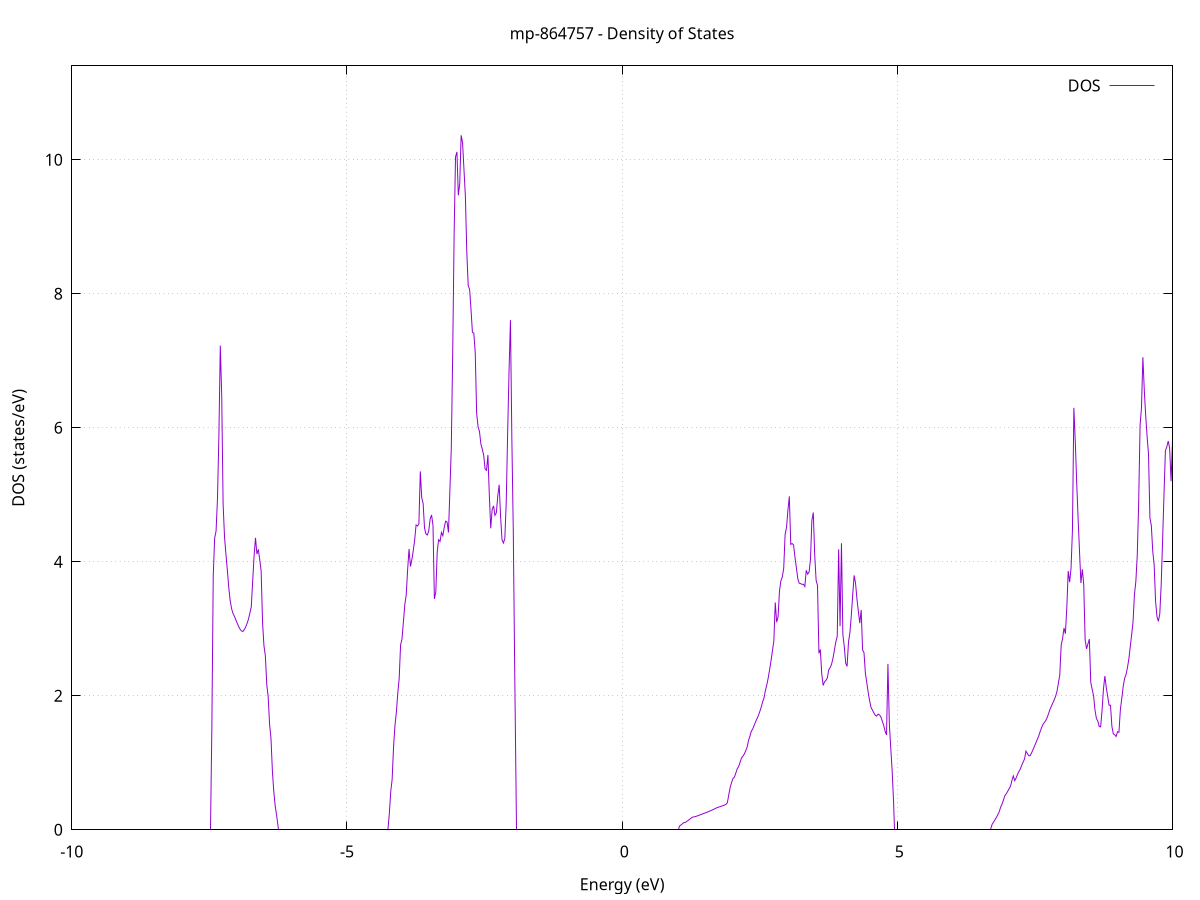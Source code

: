 set title 'mp-864757 - Density of States'
set xlabel 'Energy (eV)'
set ylabel 'DOS (states/eV)'
set grid
set xrange [-10:10]
set yrange [0:11.403]
set xzeroaxis lt -1
set terminal png size 800,600
set output 'mp-864757_dos_gnuplot.png'
plot '-' using 1:2 with lines title 'DOS'
-21.864400 0.000000
-21.838800 0.000000
-21.813200 0.000000
-21.787600 0.000000
-21.762000 0.000000
-21.736400 0.000000
-21.710800 0.000000
-21.685200 0.000000
-21.659600 0.000000
-21.634000 0.000000
-21.608400 0.000000
-21.582800 0.000000
-21.557200 0.000000
-21.531700 0.000000
-21.506100 0.000000
-21.480500 0.000000
-21.454900 0.000000
-21.429300 0.000000
-21.403700 0.000000
-21.378100 0.000000
-21.352500 0.000000
-21.326900 0.000000
-21.301300 0.000000
-21.275700 0.000000
-21.250100 0.000000
-21.224500 0.000000
-21.198900 0.000000
-21.173300 0.000000
-21.147800 0.000000
-21.122200 0.000000
-21.096600 0.000000
-21.071000 0.000000
-21.045400 0.000000
-21.019800 0.000000
-20.994200 0.000000
-20.968600 0.000000
-20.943000 0.000000
-20.917400 0.000000
-20.891800 0.000000
-20.866200 0.000000
-20.840600 0.000000
-20.815000 0.000000
-20.789400 0.000000
-20.763900 0.000000
-20.738300 0.000000
-20.712700 0.000000
-20.687100 0.000000
-20.661500 0.000000
-20.635900 0.000000
-20.610300 0.000000
-20.584700 0.000000
-20.559100 0.000000
-20.533500 0.000000
-20.507900 0.000000
-20.482300 0.000000
-20.456700 0.000000
-20.431100 0.000000
-20.405500 0.000000
-20.380000 0.000000
-20.354400 0.000000
-20.328800 0.000000
-20.303200 0.000000
-20.277600 0.000000
-20.252000 0.000000
-20.226400 0.000000
-20.200800 0.000000
-20.175200 0.000000
-20.149600 0.000000
-20.124000 0.000000
-20.098400 0.000000
-20.072800 0.000000
-20.047200 0.000000
-20.021600 0.000000
-19.996100 0.000000
-19.970500 0.000000
-19.944900 0.000000
-19.919300 0.000000
-19.893700 0.000000
-19.868100 0.000000
-19.842500 0.000000
-19.816900 0.000000
-19.791300 0.000000
-19.765700 0.000000
-19.740100 0.000000
-19.714500 0.000000
-19.688900 0.000000
-19.663300 0.000000
-19.637700 0.000000
-19.612200 0.000000
-19.586600 0.000000
-19.561000 0.000000
-19.535400 0.846500
-19.509800 3.127500
-19.484200 5.750500
-19.458600 6.054500
-19.433000 7.153900
-19.407400 8.045000
-19.381800 7.130400
-19.356200 6.460600
-19.330600 5.521800
-19.305000 4.906400
-19.279400 4.466000
-19.253800 4.225200
-19.228200 3.994500
-19.202700 3.845400
-19.177100 3.681500
-19.151500 3.558200
-19.125900 3.434600
-19.100300 3.277100
-19.074700 3.164000
-19.049100 3.095900
-19.023500 3.056000
-18.997900 3.075300
-18.972300 3.112100
-18.946700 3.156600
-18.921100 3.193500
-18.895500 3.216400
-18.869900 3.229900
-18.844300 3.235700
-18.818800 3.228400
-18.793200 4.001400
-18.767600 3.861000
-18.742000 3.787000
-18.716400 3.777400
-18.690800 3.021200
-18.665200 2.540300
-18.639600 2.289700
-18.614000 2.066000
-18.588400 1.884400
-18.562800 1.732300
-18.537200 2.079500
-18.511600 1.157500
-18.486000 0.911900
-18.460400 0.715100
-18.434900 0.440000
-18.409300 0.248600
-18.383700 0.106300
-18.358100 0.070400
-18.332500 0.000000
-18.306900 0.000000
-18.281300 0.000000
-18.255700 0.000000
-18.230100 0.000000
-18.204500 0.375900
-18.178900 1.282900
-18.153300 3.238400
-18.127700 4.557600
-18.102100 10.189500
-18.076500 11.089600
-18.051000 14.507300
-18.025400 15.852500
-17.999800 18.261600
-17.974200 17.901100
-17.948600 18.452800
-17.923000 22.254000
-17.897400 28.751800
-17.871800 35.662700
-17.846200 74.125000
-17.820600 33.801400
-17.795000 13.317000
-17.769400 1.325500
-17.743800 0.556200
-17.718200 0.639700
-17.692600 0.879600
-17.667100 1.072500
-17.641500 1.419000
-17.615900 1.869200
-17.590300 1.904400
-17.564700 2.068500
-17.539100 2.195400
-17.513500 2.431100
-17.487900 2.750500
-17.462300 3.088300
-17.436700 3.866800
-17.411100 3.662100
-17.385500 3.902800
-17.359900 3.479700
-17.334300 2.988300
-17.308700 2.911500
-17.283200 2.840900
-17.257600 2.763000
-17.232000 2.669900
-17.206400 2.541900
-17.180800 2.411800
-17.155200 2.307200
-17.129600 2.274900
-17.104000 2.275900
-17.078400 2.277000
-17.052800 2.281800
-17.027200 2.292200
-17.001600 2.303100
-16.976000 2.345500
-16.950400 2.418400
-16.924800 2.475500
-16.899300 2.525400
-16.873700 2.587800
-16.848100 2.633400
-16.822500 2.648400
-16.796900 2.648900
-16.771300 2.649500
-16.745700 2.650100
-16.720100 2.650700
-16.694500 2.706900
-16.668900 2.804900
-16.643300 3.243700
-16.617700 3.638000
-16.592100 4.035300
-16.566500 4.513000
-16.540900 4.642100
-16.515300 5.089800
-16.489800 6.589600
-16.464200 7.225100
-16.438600 5.489200
-16.413000 4.433900
-16.387400 0.000000
-16.361800 0.000000
-16.336200 0.000000
-16.310600 0.000000
-16.285000 0.000000
-16.259400 0.000000
-16.233800 0.000000
-16.208200 0.000000
-16.182600 0.000000
-16.157000 0.000000
-16.131400 0.000000
-16.105900 0.000000
-16.080300 0.000000
-16.054700 0.000000
-16.029100 0.000000
-16.003500 0.000000
-15.977900 0.000000
-15.952300 0.000000
-15.926700 0.000000
-15.901100 0.000000
-15.875500 0.000000
-15.849900 0.000000
-15.824300 0.000000
-15.798700 0.000000
-15.773100 0.000000
-15.747500 0.000000
-15.722000 0.000000
-15.696400 0.000000
-15.670800 0.000000
-15.645200 0.000000
-15.619600 0.000000
-15.594000 0.000000
-15.568400 0.000000
-15.542800 0.000000
-15.517200 0.000000
-15.491600 0.000000
-15.466000 0.000000
-15.440400 0.000000
-15.414800 0.000000
-15.389200 0.000000
-15.363600 0.000000
-15.338100 0.000000
-15.312500 0.000000
-15.286900 0.000000
-15.261300 0.000000
-15.235700 0.000000
-15.210100 0.000000
-15.184500 0.000000
-15.158900 0.000000
-15.133300 0.000000
-15.107700 0.000000
-15.082100 0.000000
-15.056500 0.000000
-15.030900 0.000000
-15.005300 0.000000
-14.979700 0.000000
-14.954200 0.000000
-14.928600 0.000000
-14.903000 0.000000
-14.877400 0.000000
-14.851800 0.000000
-14.826200 0.000000
-14.800600 0.000000
-14.775000 0.000000
-14.749400 0.000000
-14.723800 0.000000
-14.698200 0.000000
-14.672600 0.000000
-14.647000 0.000000
-14.621400 0.000000
-14.595800 0.000000
-14.570300 0.000000
-14.544700 0.000000
-14.519100 0.000000
-14.493500 0.000000
-14.467900 0.000000
-14.442300 0.000000
-14.416700 0.000000
-14.391100 0.000000
-14.365500 0.000000
-14.339900 0.000000
-14.314300 0.000000
-14.288700 0.000000
-14.263100 0.000000
-14.237500 0.000000
-14.211900 0.000000
-14.186400 0.000000
-14.160800 0.000000
-14.135200 0.000000
-14.109600 0.000000
-14.084000 0.000000
-14.058400 0.000000
-14.032800 0.000000
-14.007200 0.000000
-13.981600 0.000000
-13.956000 0.000000
-13.930400 0.000000
-13.904800 0.000000
-13.879200 0.000000
-13.853600 0.000000
-13.828000 0.000000
-13.802500 0.000000
-13.776900 0.000000
-13.751300 0.000000
-13.725700 0.000000
-13.700100 0.000000
-13.674500 0.000000
-13.648900 0.000000
-13.623300 0.000000
-13.597700 0.000000
-13.572100 0.000000
-13.546500 0.000000
-13.520900 0.000000
-13.495300 0.000000
-13.469700 0.000000
-13.444100 0.000000
-13.418500 0.000000
-13.393000 0.000000
-13.367400 0.000000
-13.341800 0.000000
-13.316200 0.000000
-13.290600 0.000000
-13.265000 0.000000
-13.239400 0.000000
-13.213800 0.000000
-13.188200 0.000000
-13.162600 0.000000
-13.137000 0.000000
-13.111400 0.000000
-13.085800 0.000000
-13.060200 0.000000
-13.034600 0.000000
-13.009100 0.000000
-12.983500 0.000000
-12.957900 0.000000
-12.932300 0.000000
-12.906700 0.000000
-12.881100 0.000000
-12.855500 0.000000
-12.829900 0.000000
-12.804300 0.000000
-12.778700 0.000000
-12.753100 0.000000
-12.727500 0.000000
-12.701900 0.000000
-12.676300 0.000000
-12.650700 0.000000
-12.625200 0.000000
-12.599600 0.000000
-12.574000 0.000000
-12.548400 0.000000
-12.522800 0.000000
-12.497200 0.000000
-12.471600 0.000000
-12.446000 0.000000
-12.420400 0.000000
-12.394800 0.000000
-12.369200 0.000000
-12.343600 0.000000
-12.318000 0.000000
-12.292400 0.000000
-12.266800 0.000000
-12.241300 0.000000
-12.215700 0.000000
-12.190100 0.000000
-12.164500 0.000000
-12.138900 0.000000
-12.113300 0.000000
-12.087700 0.000000
-12.062100 0.000000
-12.036500 0.000000
-12.010900 0.000000
-11.985300 0.000000
-11.959700 0.000000
-11.934100 0.000000
-11.908500 0.000000
-11.882900 0.000000
-11.857400 0.000000
-11.831800 0.000000
-11.806200 0.000000
-11.780600 0.000000
-11.755000 0.000000
-11.729400 0.000000
-11.703800 0.000000
-11.678200 0.000000
-11.652600 0.000000
-11.627000 0.000000
-11.601400 0.000000
-11.575800 0.000000
-11.550200 0.000000
-11.524600 0.000000
-11.499000 0.000000
-11.473500 0.000000
-11.447900 0.000000
-11.422300 0.000000
-11.396700 0.000000
-11.371100 0.000000
-11.345500 0.000000
-11.319900 0.000000
-11.294300 0.000000
-11.268700 0.000000
-11.243100 0.000000
-11.217500 0.000000
-11.191900 0.000000
-11.166300 0.000000
-11.140700 0.000000
-11.115100 0.000000
-11.089600 0.000000
-11.064000 0.000000
-11.038400 0.000000
-11.012800 0.000000
-10.987200 0.000000
-10.961600 0.000000
-10.936000 0.000000
-10.910400 0.000000
-10.884800 0.000000
-10.859200 0.000000
-10.833600 0.000000
-10.808000 0.000000
-10.782400 0.000000
-10.756800 0.000000
-10.731200 0.000000
-10.705600 0.000000
-10.680100 0.000000
-10.654500 0.000000
-10.628900 0.000000
-10.603300 0.000000
-10.577700 0.000000
-10.552100 0.000000
-10.526500 0.000000
-10.500900 0.000000
-10.475300 0.000000
-10.449700 0.000000
-10.424100 0.000000
-10.398500 0.000000
-10.372900 0.000000
-10.347300 0.000000
-10.321700 0.000000
-10.296200 0.000000
-10.270600 0.000000
-10.245000 0.000000
-10.219400 0.000000
-10.193800 0.000000
-10.168200 0.000000
-10.142600 0.000000
-10.117000 0.000000
-10.091400 0.000000
-10.065800 0.000000
-10.040200 0.000000
-10.014600 0.000000
-9.989000 0.000000
-9.963400 0.000000
-9.937800 0.000000
-9.912300 0.000000
-9.886700 0.000000
-9.861100 0.000000
-9.835500 0.000000
-9.809900 0.000000
-9.784300 0.000000
-9.758700 0.000000
-9.733100 0.000000
-9.707500 0.000000
-9.681900 0.000000
-9.656300 0.000000
-9.630700 0.000000
-9.605100 0.000000
-9.579500 0.000000
-9.553900 0.000000
-9.528400 0.000000
-9.502800 0.000000
-9.477200 0.000000
-9.451600 0.000000
-9.426000 0.000000
-9.400400 0.000000
-9.374800 0.000000
-9.349200 0.000000
-9.323600 0.000000
-9.298000 0.000000
-9.272400 0.000000
-9.246800 0.000000
-9.221200 0.000000
-9.195600 0.000000
-9.170000 0.000000
-9.144500 0.000000
-9.118900 0.000000
-9.093300 0.000000
-9.067700 0.000000
-9.042100 0.000000
-9.016500 0.000000
-8.990900 0.000000
-8.965300 0.000000
-8.939700 0.000000
-8.914100 0.000000
-8.888500 0.000000
-8.862900 0.000000
-8.837300 0.000000
-8.811700 0.000000
-8.786100 0.000000
-8.760600 0.000000
-8.735000 0.000000
-8.709400 0.000000
-8.683800 0.000000
-8.658200 0.000000
-8.632600 0.000000
-8.607000 0.000000
-8.581400 0.000000
-8.555800 0.000000
-8.530200 0.000000
-8.504600 0.000000
-8.479000 0.000000
-8.453400 0.000000
-8.427800 0.000000
-8.402200 0.000000
-8.376700 0.000000
-8.351100 0.000000
-8.325500 0.000000
-8.299900 0.000000
-8.274300 0.000000
-8.248700 0.000000
-8.223100 0.000000
-8.197500 0.000000
-8.171900 0.000000
-8.146300 0.000000
-8.120700 0.000000
-8.095100 0.000000
-8.069500 0.000000
-8.043900 0.000000
-8.018300 0.000000
-7.992800 0.000000
-7.967200 0.000000
-7.941600 0.000000
-7.916000 0.000000
-7.890400 0.000000
-7.864800 0.000000
-7.839200 0.000000
-7.813600 0.000000
-7.788000 0.000000
-7.762400 0.000000
-7.736800 0.000000
-7.711200 0.000000
-7.685600 0.000000
-7.660000 0.000000
-7.634400 0.000000
-7.608800 0.000000
-7.583300 0.000000
-7.557700 0.000000
-7.532100 0.000000
-7.506500 0.000000
-7.480900 0.000000
-7.455300 1.517500
-7.429700 3.795400
-7.404100 4.355400
-7.378500 4.458900
-7.352900 4.940000
-7.327300 5.883600
-7.301700 7.227600
-7.276100 6.491300
-7.250500 4.857900
-7.224900 4.372800
-7.199400 4.114100
-7.173800 3.881500
-7.148200 3.617900
-7.122600 3.424600
-7.097000 3.302900
-7.071400 3.230200
-7.045800 3.186300
-7.020200 3.136700
-6.994600 3.085200
-6.969000 3.035600
-6.943400 2.995100
-6.917800 2.969600
-6.892200 2.959300
-6.866600 2.986400
-6.841000 3.026900
-6.815500 3.079700
-6.789900 3.142600
-6.764300 3.235300
-6.738700 3.325600
-6.713100 3.714500
-6.687500 4.091600
-6.661900 4.358100
-6.636300 4.115300
-6.610700 4.185300
-6.585100 4.032300
-6.559500 3.864600
-6.533900 3.098200
-6.508300 2.745700
-6.482700 2.596800
-6.457100 2.166200
-6.431600 1.984600
-6.406000 1.572200
-6.380400 1.361000
-6.354800 0.871800
-6.329200 0.568500
-6.303600 0.350900
-6.278000 0.215000
-6.252400 0.000000
-6.226800 0.000000
-6.201200 0.000000
-6.175600 0.000000
-6.150000 0.000000
-6.124400 0.000000
-6.098800 0.000000
-6.073200 0.000000
-6.047700 0.000000
-6.022100 0.000000
-5.996500 0.000000
-5.970900 0.000000
-5.945300 0.000000
-5.919700 0.000000
-5.894100 0.000000
-5.868500 0.000000
-5.842900 0.000000
-5.817300 0.000000
-5.791700 0.000000
-5.766100 0.000000
-5.740500 0.000000
-5.714900 0.000000
-5.689300 0.000000
-5.663800 0.000000
-5.638200 0.000000
-5.612600 0.000000
-5.587000 0.000000
-5.561400 0.000000
-5.535800 0.000000
-5.510200 0.000000
-5.484600 0.000000
-5.459000 0.000000
-5.433400 0.000000
-5.407800 0.000000
-5.382200 0.000000
-5.356600 0.000000
-5.331000 0.000000
-5.305400 0.000000
-5.279900 0.000000
-5.254300 0.000000
-5.228700 0.000000
-5.203100 0.000000
-5.177500 0.000000
-5.151900 0.000000
-5.126300 0.000000
-5.100700 0.000000
-5.075100 0.000000
-5.049500 0.000000
-5.023900 0.000000
-4.998300 0.000000
-4.972700 0.000000
-4.947100 0.000000
-4.921500 0.000000
-4.895900 0.000000
-4.870400 0.000000
-4.844800 0.000000
-4.819200 0.000000
-4.793600 0.000000
-4.768000 0.000000
-4.742400 0.000000
-4.716800 0.000000
-4.691200 0.000000
-4.665600 0.000000
-4.640000 0.000000
-4.614400 0.000000
-4.588800 0.000000
-4.563200 0.000000
-4.537600 0.000000
-4.512000 0.000000
-4.486500 0.000000
-4.460900 0.000000
-4.435300 0.000000
-4.409700 0.000000
-4.384100 0.000000
-4.358500 0.000000
-4.332900 0.000000
-4.307300 0.000000
-4.281700 0.000000
-4.256100 0.001100
-4.230500 0.239000
-4.204900 0.569900
-4.179300 0.751400
-4.153700 1.236400
-4.128100 1.557800
-4.102600 1.751400
-4.077000 2.037200
-4.051400 2.256800
-4.025800 2.758700
-4.000200 2.846900
-3.974600 3.103600
-3.949000 3.360900
-3.923400 3.506700
-3.897800 3.881900
-3.872200 4.191400
-3.846600 3.929500
-3.821000 4.030600
-3.795400 4.167800
-3.769800 4.327600
-3.744200 4.549800
-3.718700 4.535900
-3.693100 4.566200
-3.667500 5.350200
-3.641900 4.958500
-3.616300 4.872200
-3.590700 4.503500
-3.565100 4.415100
-3.539500 4.399800
-3.513900 4.460200
-3.488300 4.641700
-3.462700 4.699100
-3.437100 4.547700
-3.411500 3.446900
-3.385900 3.548800
-3.360300 4.146700
-3.334800 4.329300
-3.309200 4.303600
-3.283600 4.438300
-3.258000 4.389000
-3.232400 4.514800
-3.206800 4.606700
-3.181200 4.594500
-3.155600 4.438500
-3.130000 5.059700
-3.104400 5.698000
-3.078800 7.113300
-3.053200 8.875200
-3.027600 10.044300
-3.002000 10.118500
-2.976400 9.470300
-2.950900 9.647000
-2.925300 10.366700
-2.899700 10.256200
-2.874100 9.857300
-2.848500 9.458900
-2.822900 8.627700
-2.797300 8.124100
-2.771700 8.067100
-2.746100 7.765200
-2.720500 7.425900
-2.694900 7.412700
-2.669300 7.124400
-2.643700 6.219300
-2.618100 6.019000
-2.592500 5.946100
-2.567000 5.761400
-2.541400 5.682100
-2.515800 5.590300
-2.490200 5.385400
-2.464600 5.365300
-2.439000 5.594800
-2.413400 4.998000
-2.387800 4.500000
-2.362200 4.781300
-2.336600 4.834700
-2.311000 4.693900
-2.285400 4.732400
-2.259800 4.983700
-2.234200 5.150700
-2.208600 4.672800
-2.183100 4.331200
-2.157500 4.280900
-2.131900 4.345200
-2.106300 4.881400
-2.080700 5.911300
-2.055100 6.844400
-2.029500 7.607200
-2.003900 5.831700
-1.978300 4.480000
-1.952700 2.423800
-1.927100 0.000000
-1.901500 0.000000
-1.875900 0.000000
-1.850300 0.000000
-1.824700 0.000000
-1.799100 0.000000
-1.773600 0.000000
-1.748000 0.000000
-1.722400 0.000000
-1.696800 0.000000
-1.671200 0.000000
-1.645600 0.000000
-1.620000 0.000000
-1.594400 0.000000
-1.568800 0.000000
-1.543200 0.000000
-1.517600 0.000000
-1.492000 0.000000
-1.466400 0.000000
-1.440800 0.000000
-1.415200 0.000000
-1.389700 0.000000
-1.364100 0.000000
-1.338500 0.000000
-1.312900 0.000000
-1.287300 0.000000
-1.261700 0.000000
-1.236100 0.000000
-1.210500 0.000000
-1.184900 0.000000
-1.159300 0.000000
-1.133700 0.000000
-1.108100 0.000000
-1.082500 0.000000
-1.056900 0.000000
-1.031300 0.000000
-1.005800 0.000000
-0.980200 0.000000
-0.954600 0.000000
-0.929000 0.000000
-0.903400 0.000000
-0.877800 0.000000
-0.852200 0.000000
-0.826600 0.000000
-0.801000 0.000000
-0.775400 0.000000
-0.749800 0.000000
-0.724200 0.000000
-0.698600 0.000000
-0.673000 0.000000
-0.647400 0.000000
-0.621900 0.000000
-0.596300 0.000000
-0.570700 0.000000
-0.545100 0.000000
-0.519500 0.000000
-0.493900 0.000000
-0.468300 0.000000
-0.442700 0.000000
-0.417100 0.000000
-0.391500 0.000000
-0.365900 0.000000
-0.340300 0.000000
-0.314700 0.000000
-0.289100 0.000000
-0.263500 0.000000
-0.238000 0.000000
-0.212400 0.000000
-0.186800 0.000000
-0.161200 0.000000
-0.135600 0.000000
-0.110000 0.000000
-0.084400 0.000000
-0.058800 0.000000
-0.033200 0.000000
-0.007600 0.000000
0.018000 0.000000
0.043600 0.000000
0.069200 0.000000
0.094800 0.000000
0.120400 0.000000
0.145900 0.000000
0.171500 0.000000
0.197100 0.000000
0.222700 0.000000
0.248300 0.000000
0.273900 0.000000
0.299500 0.000000
0.325100 0.000000
0.350700 0.000000
0.376300 0.000000
0.401900 0.000000
0.427500 0.000000
0.453100 0.000000
0.478700 0.000000
0.504300 0.000000
0.529800 0.000000
0.555400 0.000000
0.581000 0.000000
0.606600 0.000000
0.632200 0.000000
0.657800 0.000000
0.683400 0.000000
0.709000 0.000000
0.734600 0.000000
0.760200 0.000000
0.785800 0.000000
0.811400 0.000000
0.837000 0.000000
0.862600 0.000000
0.888200 0.000000
0.913800 0.000000
0.939300 0.000000
0.964900 0.000000
0.990500 0.000000
1.016100 0.000000
1.041700 0.055200
1.067300 0.071000
1.092900 0.088100
1.118500 0.106500
1.144100 0.107700
1.169700 0.122100
1.195300 0.137200
1.220900 0.153000
1.246500 0.169600
1.272100 0.186800
1.297700 0.191500
1.323200 0.195300
1.348800 0.202500
1.374400 0.209100
1.400000 0.217500
1.425600 0.225800
1.451200 0.233900
1.476800 0.241800
1.502400 0.249500
1.528000 0.257200
1.553600 0.266300
1.579200 0.274400
1.604800 0.283800
1.630400 0.293400
1.656000 0.303200
1.681600 0.313200
1.707100 0.323300
1.732700 0.333500
1.758300 0.339200
1.783900 0.346400
1.809500 0.353800
1.835100 0.361700
1.860700 0.370100
1.886300 0.378500
1.911900 0.404200
1.937500 0.522900
1.963100 0.632200
1.988700 0.706100
2.014300 0.766500
2.039900 0.785600
2.065500 0.846600
2.091000 0.910600
2.116600 0.944000
2.142200 1.006000
2.167800 1.071800
2.193400 1.097700
2.219000 1.130000
2.244600 1.178700
2.270200 1.230700
2.295800 1.330700
2.321400 1.397000
2.347000 1.469100
2.372600 1.504900
2.398200 1.558600
2.423800 1.609300
2.449400 1.656500
2.474900 1.704700
2.500500 1.763900
2.526100 1.829500
2.551700 1.905200
2.577300 1.966900
2.602900 2.078400
2.628500 2.163500
2.654100 2.266600
2.679700 2.389900
2.705300 2.523400
2.730900 2.672000
2.756500 2.819000
2.782100 3.392700
2.807700 3.098500
2.833300 3.180100
2.858800 3.564400
2.884400 3.716400
2.910000 3.774000
2.935600 3.901900
2.961200 4.408700
2.986800 4.512600
3.012400 4.771100
3.038000 4.976700
3.063600 4.260700
3.089200 4.272900
3.114800 4.250800
3.140400 4.067300
3.166000 3.909400
3.191600 3.748000
3.217200 3.680900
3.242700 3.675000
3.268300 3.663000
3.293900 3.665200
3.319500 3.631000
3.345100 3.873200
3.370700 3.816400
3.396300 3.844900
3.421900 4.034800
3.447500 4.617800
3.473100 4.735900
3.498700 4.104300
3.524300 3.724500
3.549900 3.646200
3.575500 2.634200
3.601100 2.690600
3.626600 2.327100
3.652200 2.154700
3.677800 2.208400
3.703400 2.231100
3.729000 2.269900
3.754600 2.391000
3.780200 2.420400
3.805800 2.474300
3.831400 2.562100
3.857000 2.684100
3.882600 2.804800
3.908200 2.887100
3.933800 4.186200
3.959400 3.041400
3.985000 4.278100
4.010600 2.915100
4.036100 2.736600
4.061700 2.486800
4.087300 2.439300
4.112900 2.803100
4.138500 2.942700
4.164100 3.200300
4.189700 3.513200
4.215300 3.797100
4.240900 3.681000
4.266500 3.444200
4.292100 3.261200
4.317700 3.084600
4.343300 3.281200
4.368900 2.685500
4.394500 2.643200
4.420000 2.333700
4.445600 2.194300
4.471200 2.049600
4.496800 1.924700
4.522400 1.826500
4.548000 1.785900
4.573600 1.746100
4.599200 1.708900
4.624800 1.697400
4.650400 1.727000
4.676000 1.715200
4.701600 1.683900
4.727200 1.621100
4.752800 1.555700
4.778400 1.468800
4.803900 1.416600
4.829500 2.476400
4.855100 1.578800
4.880700 1.220100
4.906300 0.877300
4.931900 0.416600
4.957500 0.000000
4.983100 0.000000
5.008700 0.000000
5.034300 0.000000
5.059900 0.000000
5.085500 0.000000
5.111100 0.000000
5.136700 0.000000
5.162300 0.000000
5.187800 0.000000
5.213400 0.000000
5.239000 0.000000
5.264600 0.000000
5.290200 0.000000
5.315800 0.000000
5.341400 0.000000
5.367000 0.000000
5.392600 0.000000
5.418200 0.000000
5.443800 0.000000
5.469400 0.000000
5.495000 0.000000
5.520600 0.000000
5.546200 0.000000
5.571700 0.000000
5.597300 0.000000
5.622900 0.000000
5.648500 0.000000
5.674100 0.000000
5.699700 0.000000
5.725300 0.000000
5.750900 0.000000
5.776500 0.000000
5.802100 0.000000
5.827700 0.000000
5.853300 0.000000
5.878900 0.000000
5.904500 0.000000
5.930100 0.000000
5.955600 0.000000
5.981200 0.000000
6.006800 0.000000
6.032400 0.000000
6.058000 0.000000
6.083600 0.000000
6.109200 0.000000
6.134800 0.000000
6.160400 0.000000
6.186000 0.000000
6.211600 0.000000
6.237200 0.000000
6.262800 0.000000
6.288400 0.000000
6.314000 0.000000
6.339500 0.000000
6.365100 0.000000
6.390700 0.000000
6.416300 0.000000
6.441900 0.000000
6.467500 0.000000
6.493100 0.000000
6.518700 0.000000
6.544300 0.000000
6.569900 0.000000
6.595500 0.000000
6.621100 0.000000
6.646700 0.000000
6.672300 0.000000
6.697900 0.000000
6.723500 0.083900
6.749000 0.114700
6.774600 0.149100
6.800200 0.184200
6.825800 0.224300
6.851400 0.267900
6.877000 0.337000
6.902600 0.383500
6.928200 0.445300
6.953800 0.507800
6.979400 0.537100
7.005000 0.573100
7.030600 0.611300
7.056200 0.649500
7.081800 0.734200
7.107400 0.804600
7.132900 0.733100
7.158500 0.772600
7.184100 0.826800
7.209700 0.871000
7.235300 0.908800
7.260900 0.964200
7.286500 1.011000
7.312100 1.058500
7.337700 1.174400
7.363300 1.137300
7.388900 1.104500
7.414500 1.107400
7.440100 1.148100
7.465700 1.197300
7.491300 1.246800
7.516800 1.296700
7.542400 1.346800
7.568000 1.397300
7.593600 1.463300
7.619200 1.519300
7.644800 1.572000
7.670400 1.599200
7.696000 1.630400
7.721600 1.672400
7.747200 1.732800
7.772800 1.795700
7.798400 1.842900
7.824000 1.890400
7.849600 1.937700
7.875200 1.990900
7.900700 2.064900
7.926300 2.186500
7.951900 2.313600
7.977500 2.756800
8.003100 2.856000
8.028700 3.012500
8.054300 2.926100
8.079900 3.324300
8.105500 3.862600
8.131100 3.696700
8.156700 3.907400
8.182300 4.479400
8.207900 6.298800
8.233500 5.795700
8.259100 5.186400
8.284600 4.651500
8.310200 4.160600
8.335800 3.683400
8.361400 3.888200
8.387000 3.663400
8.412600 2.838100
8.438200 2.700500
8.463800 2.775600
8.489400 2.846300
8.515000 2.198600
8.540600 2.094100
8.566200 1.997900
8.591800 1.785800
8.617400 1.661400
8.643000 1.622100
8.668500 1.542700
8.694100 1.535700
8.719700 1.777800
8.745300 2.099900
8.770900 2.295100
8.796500 2.124300
8.822100 1.990700
8.847700 1.860000
8.873300 1.859500
8.898900 1.543500
8.924500 1.431500
8.950100 1.418600
8.975700 1.393000
9.001300 1.463200
9.026900 1.454700
9.052400 1.789600
9.078000 1.957300
9.103600 2.135500
9.129200 2.259100
9.154800 2.314300
9.180400 2.416400
9.206000 2.544400
9.231600 2.725600
9.257200 2.908000
9.282800 3.100800
9.308400 3.509800
9.334000 3.705400
9.359600 4.094700
9.385200 4.872600
9.410800 6.040800
9.436300 6.296400
9.461900 7.054000
9.487500 6.561500
9.513100 6.179000
9.538700 5.869700
9.564300 5.603300
9.589900 4.652800
9.615500 4.539800
9.641100 4.156300
9.666700 3.957100
9.692300 3.411900
9.717900 3.184200
9.743500 3.111800
9.769100 3.222200
9.794700 3.661500
9.820300 4.325600
9.845800 5.016700
9.871400 5.660000
9.897000 5.715800
9.922600 5.803200
9.948200 5.693600
9.973800 5.203200
9.999400 5.789900
10.025000 5.044900
10.050600 4.704400
10.076200 4.332900
10.101800 4.112500
10.127400 4.379100
10.153000 4.601100
10.178600 4.653100
10.204200 4.733300
10.229700 4.937900
10.255300 5.095700
10.280900 5.071000
10.306500 5.061300
10.332100 5.060900
10.357700 5.085100
10.383300 5.099100
10.408900 5.240600
10.434500 5.148600
10.460100 5.060600
10.485700 4.865000
10.511300 4.717100
10.536900 4.350000
10.562500 4.356300
10.588100 4.650700
10.613600 4.792300
10.639200 4.559700
10.664800 4.432100
10.690400 4.773800
10.716000 5.251400
10.741600 5.002100
10.767200 5.352300
10.792800 5.988600
10.818400 6.131800
10.844000 7.033000
10.869600 6.117800
10.895200 6.977600
10.920800 7.219600
10.946400 7.199100
10.972000 6.746500
10.997500 6.654000
11.023100 6.897300
11.048700 6.570700
11.074300 6.467200
11.099900 6.392600
11.125500 6.015100
11.151100 5.155400
11.176700 3.931300
11.202300 4.187200
11.227900 3.490700
11.253500 3.103700
11.279100 3.018600
11.304700 3.380100
11.330300 3.283700
11.355900 3.769300
11.381400 3.382200
11.407000 4.001400
11.432600 4.357500
11.458200 4.542400
11.483800 4.390300
11.509400 4.550000
11.535000 4.021000
11.560600 3.923200
11.586200 3.743600
11.611800 3.529600
11.637400 3.346800
11.663000 3.241100
11.688600 3.248100
11.714200 3.284200
11.739800 3.225600
11.765300 3.243900
11.790900 3.240400
11.816500 3.095500
11.842100 3.060800
11.867700 2.986000
11.893300 2.952100
11.918900 2.925500
11.944500 2.917200
11.970100 3.028200
11.995700 2.628800
12.021300 2.580300
12.046900 3.041800
12.072500 3.863500
12.098100 4.136300
12.123700 4.272900
12.149200 4.027300
12.174800 4.043400
12.200400 5.364500
12.226000 5.216000
12.251600 4.847900
12.277200 4.862600
12.302800 6.689800
12.328400 6.503300
12.354000 5.655800
12.379600 4.988900
12.405200 4.809200
12.430800 4.670600
12.456400 4.533600
12.482000 4.522900
12.507600 4.481100
12.533200 4.342300
12.558700 4.294900
12.584300 4.332000
12.609900 4.248800
12.635500 4.215200
12.661100 3.957000
12.686700 3.526200
12.712300 3.590100
12.737900 3.406700
12.763500 3.080300
12.789100 3.011700
12.814700 3.230200
12.840300 3.021800
12.865900 3.063700
12.891500 3.060800
12.917100 3.221300
12.942600 3.137600
12.968200 2.787000
12.993800 2.650400
13.019400 2.641800
13.045000 2.655600
13.070600 2.747500
13.096200 2.776500
13.121800 2.734400
13.147400 2.751000
13.173000 2.798200
13.198600 2.828200
13.224200 2.953900
13.249800 2.989400
13.275400 2.892900
13.301000 3.302700
13.326500 3.267600
13.352100 3.165400
13.377700 2.811200
13.403300 2.771200
13.428900 2.728500
13.454500 3.031000
13.480100 3.147600
13.505700 3.103700
13.531300 3.044300
13.556900 2.923200
13.582500 2.765500
13.608100 2.735400
13.633700 2.693900
13.659300 2.608700
13.684900 2.643000
13.710400 2.679100
13.736000 2.667800
13.761600 2.773300
13.787200 2.898400
13.812800 2.978300
13.838400 3.571100
13.864000 3.637600
13.889600 3.480100
13.915200 3.530100
13.940800 3.302700
13.966400 3.225300
13.992000 3.097100
14.017600 2.950200
14.043200 2.964600
14.068800 2.948700
14.094300 2.801900
14.119900 2.806400
14.145500 2.881500
14.171100 2.942000
14.196700 3.024200
14.222300 3.056000
14.247900 3.019800
14.273500 3.035000
14.299100 3.081900
14.324700 3.230500
14.350300 3.261700
14.375900 3.302400
14.401500 3.235400
14.427100 3.335400
14.452700 3.496400
14.478200 3.435100
14.503800 3.514100
14.529400 3.463600
14.555000 3.134300
14.580600 2.870100
14.606200 2.705200
14.631800 2.532600
14.657400 2.429800
14.683000 2.441200
14.708600 2.477900
14.734200 2.509900
14.759800 2.659000
14.785400 2.486700
14.811000 2.271800
14.836600 2.257600
14.862100 2.271700
14.887700 2.223600
14.913300 2.240000
14.938900 2.265100
14.964500 2.250300
14.990100 2.210000
15.015700 2.283600
15.041300 2.305100
15.066900 2.336700
15.092500 2.395900
15.118100 2.623800
15.143700 2.696900
15.169300 2.772100
15.194900 2.921200
15.220500 3.106200
15.246000 3.355700
15.271600 3.430300
15.297200 3.084500
15.322800 2.888200
15.348400 2.945800
15.374000 2.398300
15.399600 2.318500
15.425200 2.385400
15.450800 2.512600
15.476400 2.590300
15.502000 1.967800
15.527600 1.947500
15.553200 1.991400
15.578800 2.032800
15.604400 2.415800
15.630000 2.367500
15.655500 2.265600
15.681100 2.256300
15.706700 2.275000
15.732300 2.303100
15.757900 2.321100
15.783500 2.329300
15.809100 2.368500
15.834700 2.140000
15.860300 2.095000
15.885900 1.892900
15.911500 1.881700
15.937100 1.928800
15.962700 1.917000
15.988300 1.904300
16.013900 1.861200
16.039400 1.825500
16.065000 1.793100
16.090600 1.789200
16.116200 1.769400
16.141800 1.786900
16.167400 1.806300
16.193000 1.834100
16.218600 1.870200
16.244200 1.908200
16.269800 1.940000
16.295400 1.957300
16.321000 1.978000
16.346600 2.032300
16.372200 2.095300
16.397800 2.176600
16.423300 2.236900
16.448900 2.278800
16.474500 2.305400
16.500100 2.339700
16.525700 2.366500
16.551300 2.338000
16.576900 2.419600
16.602500 2.242100
16.628100 2.191200
16.653700 1.884500
16.679300 1.728500
16.704900 1.623500
16.730500 1.512200
16.756100 1.494700
16.781700 1.539300
16.807200 2.126700
16.832800 2.331700
16.858400 2.761100
16.884000 3.086300
16.909600 2.785000
16.935200 2.780400
16.960800 2.787600
16.986400 2.736600
17.012000 2.449200
17.037600 2.337400
17.063200 2.219800
17.088800 2.111300
17.114400 2.025600
17.140000 1.945000
17.165600 1.999800
17.191100 1.991500
17.216700 1.896500
17.242300 1.942500
17.267900 2.022400
17.293500 2.198200
17.319100 2.649000
17.344700 2.355000
17.370300 2.450800
17.395900 2.880600
17.421500 3.661100
17.447100 2.570600
17.472700 2.552600
17.498300 2.545900
17.523900 2.479700
17.549500 2.349700
17.575000 2.378000
17.600600 2.388400
17.626200 2.430800
17.651800 2.466800
17.677400 2.507300
17.703000 2.649900
17.728600 2.751800
17.754200 2.745400
17.779800 2.770200
17.805400 2.898900
17.831000 2.935300
17.856600 2.914300
17.882200 2.992600
17.907800 3.035300
17.933400 3.109200
17.958900 3.251400
17.984500 3.014600
18.010100 3.001300
18.035700 3.056100
18.061300 3.136400
18.086900 2.859100
18.112500 2.822000
18.138100 2.754900
18.163700 2.720000
18.189300 2.767000
18.214900 2.955900
18.240500 2.586200
18.266100 2.573800
18.291700 2.563300
18.317300 2.566900
18.342900 2.540600
18.368400 2.513000
18.394000 2.479900
18.419600 2.349500
18.445200 2.352500
18.470800 2.163700
18.496400 1.898400
18.522000 1.794100
18.547600 1.701100
18.573200 1.618700
18.598800 1.521700
18.624400 1.415000
18.650000 1.462700
18.675600 1.417100
18.701200 1.283100
18.726800 1.273900
18.752300 1.391900
18.777900 1.388300
18.803500 1.189600
18.829100 1.092200
18.854700 1.078200
18.880300 1.073100
18.905900 1.119000
18.931500 1.121600
18.957100 1.196000
18.982700 1.332700
19.008300 1.418000
19.033900 1.281100
19.059500 1.186700
19.085100 1.136300
19.110700 1.117300
19.136200 1.112200
19.161800 1.099100
19.187400 1.113800
19.213000 1.113400
19.238600 1.139900
19.264200 1.167700
19.289800 1.190600
19.315400 1.208600
19.341000 1.236800
19.366600 1.274300
19.392200 1.315700
19.417800 1.361200
19.443400 1.405800
19.469000 1.459000
19.494600 1.470700
19.520100 1.483700
19.545700 1.516100
19.571300 1.551600
19.596900 1.589800
19.622500 1.619500
19.648100 1.673800
19.673700 1.732200
19.699300 1.765100
19.724900 1.844700
19.750500 1.897400
19.776100 1.960200
19.801700 2.037400
19.827300 2.130600
19.852900 2.228700
19.878500 2.366000
19.904000 2.473800
19.929600 2.607200
19.955200 2.772000
19.980800 2.938500
20.006400 3.034700
20.032000 3.228100
20.057600 3.481700
20.083200 3.411400
20.108800 3.625600
20.134400 2.954700
20.160000 2.817200
20.185600 2.823400
20.211200 2.769400
20.236800 2.759400
20.262400 2.705000
20.287900 2.715100
20.313500 2.740600
20.339100 2.771500
20.364700 2.789000
20.390300 2.846900
20.415900 2.895000
20.441500 2.842800
20.467100 2.821900
20.492700 2.806600
20.518300 2.801400
20.543900 2.758600
20.569500 2.721900
20.595100 2.714000
20.620700 2.726000
20.646300 2.783100
20.671800 2.704200
20.697400 2.624400
20.723000 2.591400
20.748600 2.603300
20.774200 2.541000
20.799800 2.747500
20.825400 2.434300
20.851000 2.505800
20.876600 2.602700
20.902200 2.634800
20.927800 2.653300
20.953400 2.725900
20.979000 2.795700
21.004600 2.855300
21.030200 2.889700
21.055700 2.888800
21.081300 3.446600
21.106900 2.966700
21.132500 2.956400
21.158100 2.971700
21.183700 3.153400
21.209300 3.467200
21.234900 3.732000
21.260500 4.284900
21.286100 4.375000
21.311700 4.289700
21.337300 4.301500
21.362900 3.967100
21.388500 3.680500
21.414100 3.493400
21.439700 3.403300
21.465200 3.120500
21.490800 2.990700
21.516400 2.834700
21.542000 2.734500
21.567600 2.655000
21.593200 2.591000
21.618800 2.558300
21.644400 2.622600
21.670000 2.723200
21.695600 2.726800
21.721200 2.702500
21.746800 2.697800
21.772400 2.791300
21.798000 2.783800
21.823600 2.762100
21.849100 2.740900
21.874700 2.979800
21.900300 2.758500
21.925900 2.700600
21.951500 2.640800
21.977100 2.633200
22.002700 2.621400
22.028300 2.836400
22.053900 2.789300
22.079500 2.673600
22.105100 2.671200
22.130700 2.611700
22.156300 2.514500
22.181900 2.350200
22.207500 2.317200
22.233000 2.325300
22.258600 2.325100
22.284200 2.324900
22.309800 2.381800
22.335400 2.377000
22.361000 2.410300
22.386600 2.430500
22.412200 2.447900
22.437800 2.482900
22.463400 2.601700
22.489000 2.519900
22.514600 2.478500
22.540200 2.470900
22.565800 2.239700
22.591400 2.234900
22.616900 2.250800
22.642500 2.412700
22.668100 2.504700
22.693700 2.553200
22.719300 1.987600
22.744900 1.982100
22.770500 1.930700
22.796100 2.888100
22.821700 2.632600
22.847300 2.116600
22.872900 2.050700
22.898500 2.079800
22.924100 1.723700
22.949700 1.595100
22.975300 1.600800
23.000800 1.593700
23.026400 1.607600
23.052000 1.772400
23.077600 1.856400
23.103200 1.533500
23.128800 1.579800
23.154400 1.725600
23.180000 2.006000
23.205600 2.103400
23.231200 2.022900
23.256800 2.047300
23.282400 2.100000
23.308000 2.185300
23.333600 2.301600
23.359200 2.337400
23.384700 2.449600
23.410300 2.460000
23.435900 2.448100
23.461500 2.435600
23.487100 2.467900
23.512700 2.445600
23.538300 2.440600
23.563900 2.221400
23.589500 2.246400
23.615100 2.246900
23.640700 2.245100
23.666300 2.247100
23.691900 2.233800
23.717500 2.265300
23.743100 2.326700
23.768600 2.360700
23.794200 2.477800
23.819800 2.497800
23.845400 2.550400
23.871000 2.563900
23.896600 2.452300
23.922200 2.444600
23.947800 2.439500
23.973400 2.432400
23.999000 2.572600
24.024600 2.595100
24.050200 2.480700
24.075800 2.461600
24.101400 2.441400
24.127000 2.433700
24.152600 2.439500
24.178100 2.548300
24.203700 2.724700
24.229300 2.684200
24.254900 2.642000
24.280500 2.558400
24.306100 2.523500
24.331700 2.631500
24.357300 2.770700
24.382900 2.829100
24.408500 2.455800
24.434100 2.440400
24.459700 2.500300
24.485300 2.472100
24.510900 2.569400
24.536500 2.501100
24.562000 2.382600
24.587600 2.339500
24.613200 2.299500
24.638800 2.207900
24.664400 2.207600
24.690000 2.189300
24.715600 2.170600
24.741200 2.207600
24.766800 2.411000
24.792400 2.526900
24.818000 2.623300
24.843600 2.842200
24.869200 3.026800
24.894800 3.185800
24.920400 3.273700
24.945900 3.609700
24.971500 3.372100
24.997100 2.640100
25.022700 2.275600
25.048300 2.274700
25.073900 1.937500
25.099500 1.464600
25.125100 1.293900
25.150700 1.278600
25.176300 1.226900
25.201900 1.276400
25.227500 2.067800
25.253100 2.177100
25.278700 1.746400
25.304300 1.865700
25.329800 1.962100
25.355400 2.180200
25.381000 2.258900
25.406600 2.254600
25.432200 2.358200
25.457800 2.343000
25.483400 2.373800
25.509000 2.463400
25.534600 2.645600
25.560200 2.828300
25.585800 3.061000
25.611400 3.258300
25.637000 3.536900
25.662600 4.646200
25.688200 4.477600
25.713700 4.398300
25.739300 4.469200
25.764900 4.497000
25.790500 4.454500
25.816100 4.418500
25.841700 4.445900
25.867300 4.768700
25.892900 4.499000
25.918500 4.417100
25.944100 4.339700
25.969700 4.296600
25.995300 4.182500
26.020900 4.058800
26.046500 3.688800
26.072100 3.370000
26.097600 3.308300
26.123200 3.291100
26.148800 3.307000
26.174400 3.314600
26.200000 3.486100
26.225600 4.266000
26.251200 3.827400
26.276800 2.653000
26.302400 2.382600
26.328000 2.293500
26.353600 2.067000
26.379200 1.877900
26.404800 1.652300
26.430400 1.431400
26.456000 1.185100
26.481500 0.932300
26.507100 0.814400
26.532700 0.717300
26.558300 0.593000
26.583900 0.491700
26.609500 0.390900
26.635100 0.290500
26.660700 0.196200
26.686300 0.110000
26.711900 0.089700
26.737500 0.084700
26.763100 0.080000
26.788700 0.075400
26.814300 0.071000
26.839900 0.066700
26.865400 0.062700
26.891000 0.058900
26.916600 0.055300
26.942200 0.150100
26.967800 0.119200
26.993400 0.090600
27.019000 0.000000
27.044600 0.000000
27.070200 0.000000
27.095800 0.000000
27.121400 0.000000
27.147000 0.000000
27.172600 0.000000
27.198200 0.000000
27.223800 0.000000
27.249400 0.000000
27.274900 0.000000
27.300500 0.000000
27.326100 0.000000
27.351700 0.000000
27.377300 0.000000
27.402900 0.000000
27.428500 0.000000
27.454100 0.000000
27.479700 0.000000
27.505300 0.000000
27.530900 0.000000
27.556500 0.000000
27.582100 0.000000
27.607700 0.000000
27.633300 0.000000
27.658800 0.000000
27.684400 0.000000
27.710000 0.000000
27.735600 0.000000
27.761200 0.000000
27.786800 0.000000
27.812400 0.000000
27.838000 0.000000
27.863600 0.000000
27.889200 0.000000
27.914800 0.000000
27.940400 0.000000
27.966000 0.000000
27.991600 0.000000
28.017200 0.000000
28.042700 0.000000
28.068300 0.000000
28.093900 0.000000
28.119500 0.000000
28.145100 0.000000
28.170700 0.000000
28.196300 0.000000
28.221900 0.000000
28.247500 0.000000
28.273100 0.000000
28.298700 0.000000
28.324300 0.000000
28.349900 0.000000
28.375500 0.000000
28.401100 0.000000
28.426600 0.000000
28.452200 0.000000
28.477800 0.000000
28.503400 0.000000
28.529000 0.000000
28.554600 0.000000
28.580200 0.000000
28.605800 0.000000
28.631400 0.000000
28.657000 0.000000
28.682600 0.000000
28.708200 0.000000
28.733800 0.000000
28.759400 0.000000
28.785000 0.000000
28.810500 0.000000
28.836100 0.000000
28.861700 0.000000
28.887300 0.000000
28.912900 0.000000
28.938500 0.000000
28.964100 0.000000
28.989700 0.000000
29.015300 0.000000
29.040900 0.000000
29.066500 0.000000
29.092100 0.000000
29.117700 0.000000
29.143300 0.000000
29.168900 0.000000
29.194400 0.000000
29.220000 0.000000
29.245600 0.000000
29.271200 0.000000
29.296800 0.000000
29.322400 0.000000
e
